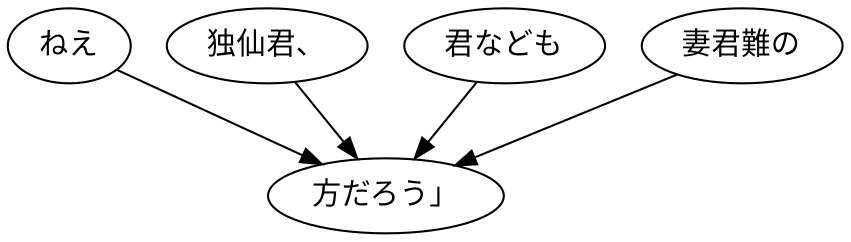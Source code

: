 digraph graph7868 {
	node0 [label="ねえ"];
	node1 [label="独仙君、"];
	node2 [label="君なども"];
	node3 [label="妻君難の"];
	node4 [label="方だろう」"];
	node0 -> node4;
	node1 -> node4;
	node2 -> node4;
	node3 -> node4;
}
